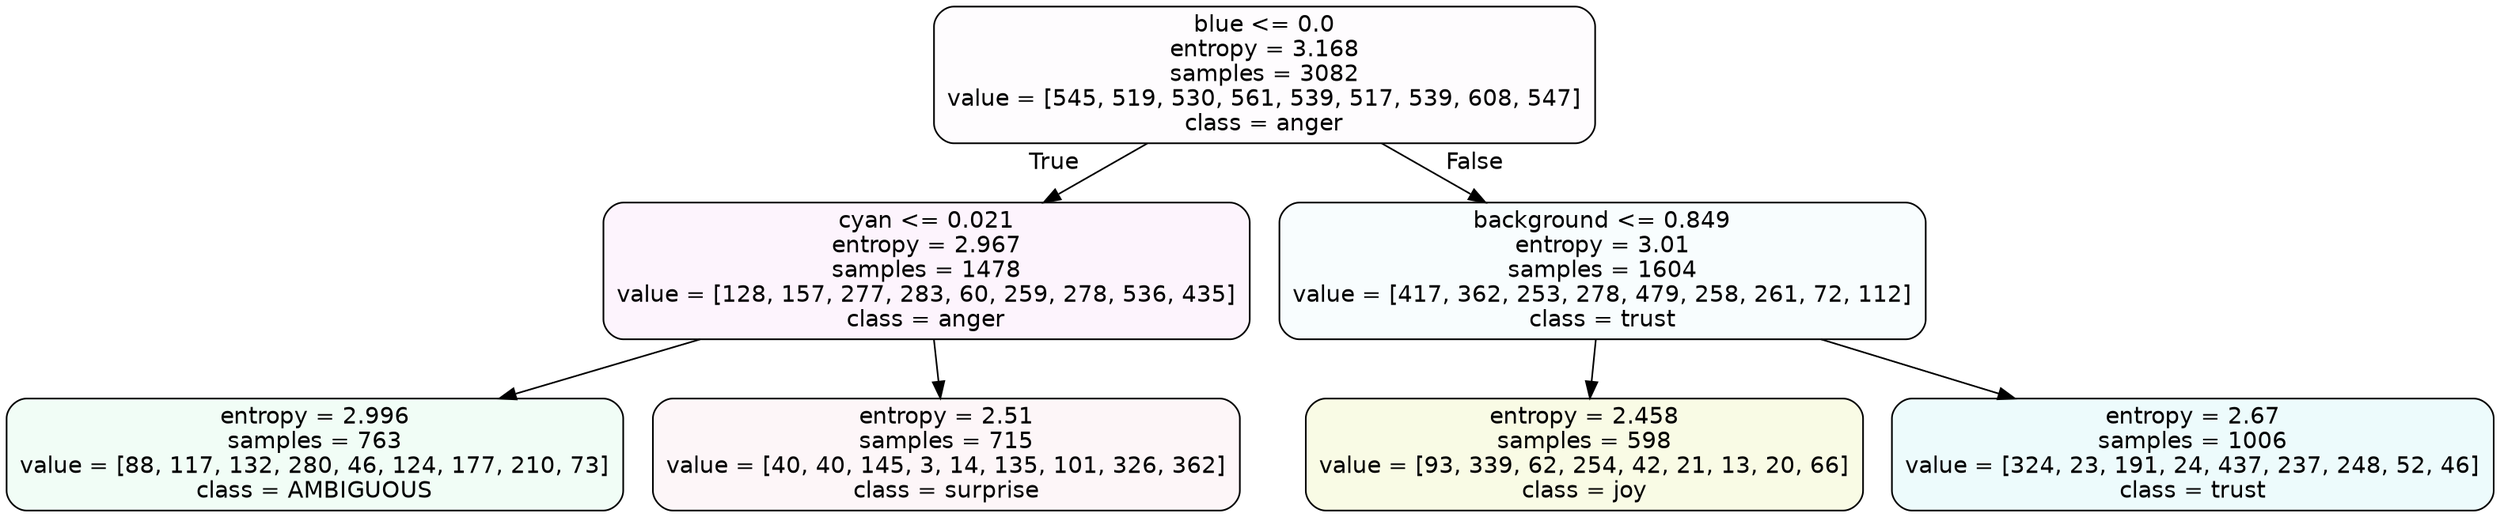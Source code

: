 digraph Tree {
node [shape=box, style="filled, rounded", color="black", fontname=helvetica] ;
edge [fontname=helvetica] ;
0 [label="blue <= 0.0\nentropy = 3.168\nsamples = 3082\nvalue = [545, 519, 530, 561, 539, 517, 539, 608, 547]\nclass = anger", fillcolor="#e539d703"] ;
1 [label="cyan <= 0.021\nentropy = 2.967\nsamples = 1478\nvalue = [128, 157, 277, 283, 60, 259, 278, 536, 435]\nclass = anger", fillcolor="#e539d70d"] ;
0 -> 1 [labeldistance=2.5, labelangle=45, headlabel="True"] ;
2 [label="entropy = 2.996\nsamples = 763\nvalue = [88, 117, 132, 280, 46, 124, 177, 210, 73]\nclass = AMBIGUOUS", fillcolor="#39e58111"] ;
1 -> 2 ;
3 [label="entropy = 2.51\nsamples = 715\nvalue = [40, 40, 145, 3, 14, 135, 101, 326, 362]\nclass = surprise", fillcolor="#e539640b"] ;
1 -> 3 ;
4 [label="background <= 0.849\nentropy = 3.01\nsamples = 1604\nvalue = [417, 362, 253, 278, 479, 258, 261, 72, 112]\nclass = trust", fillcolor="#39d7e508"] ;
0 -> 4 [labeldistance=2.5, labelangle=-45, headlabel="False"] ;
5 [label="entropy = 2.458\nsamples = 598\nvalue = [93, 339, 62, 254, 42, 21, 13, 20, 66]\nclass = joy", fillcolor="#d7e53921"] ;
4 -> 5 ;
6 [label="entropy = 2.67\nsamples = 1006\nvalue = [324, 23, 191, 24, 437, 237, 248, 52, 46]\nclass = trust", fillcolor="#39d7e517"] ;
4 -> 6 ;
}